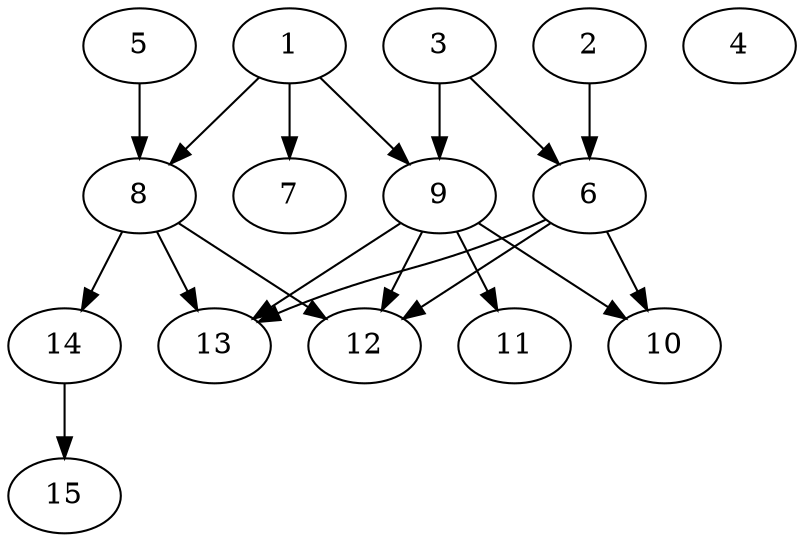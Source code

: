 // DAG automatically generated by daggen at Thu Oct  3 13:59:26 2019
// ./daggen --dot -n 15 --ccr 0.3 --fat 0.7 --regular 0.7 --density 0.7 --mindata 5242880 --maxdata 52428800 
digraph G {
  1 [size="89333760", alpha="0.20", expect_size="26800128"] 
  1 -> 7 [size ="26800128"]
  1 -> 8 [size ="26800128"]
  1 -> 9 [size ="26800128"]
  2 [size="134543360", alpha="0.20", expect_size="40363008"] 
  2 -> 6 [size ="40363008"]
  3 [size="61064533", alpha="0.07", expect_size="18319360"] 
  3 -> 6 [size ="18319360"]
  3 -> 9 [size ="18319360"]
  4 [size="146971307", alpha="0.02", expect_size="44091392"] 
  5 [size="84640427", alpha="0.16", expect_size="25392128"] 
  5 -> 8 [size ="25392128"]
  6 [size="95133013", alpha="0.18", expect_size="28539904"] 
  6 -> 10 [size ="28539904"]
  6 -> 12 [size ="28539904"]
  6 -> 13 [size ="28539904"]
  7 [size="122692267", alpha="0.05", expect_size="36807680"] 
  8 [size="38731093", alpha="0.09", expect_size="11619328"] 
  8 -> 12 [size ="11619328"]
  8 -> 13 [size ="11619328"]
  8 -> 14 [size ="11619328"]
  9 [size="112104107", alpha="0.14", expect_size="33631232"] 
  9 -> 10 [size ="33631232"]
  9 -> 11 [size ="33631232"]
  9 -> 12 [size ="33631232"]
  9 -> 13 [size ="33631232"]
  10 [size="163345067", alpha="0.02", expect_size="49003520"] 
  11 [size="44288000", alpha="0.11", expect_size="13286400"] 
  12 [size="44212907", alpha="0.19", expect_size="13263872"] 
  13 [size="41574400", alpha="0.02", expect_size="12472320"] 
  14 [size="96959147", alpha="0.13", expect_size="29087744"] 
  14 -> 15 [size ="29087744"]
  15 [size="115698347", alpha="0.06", expect_size="34709504"] 
}
